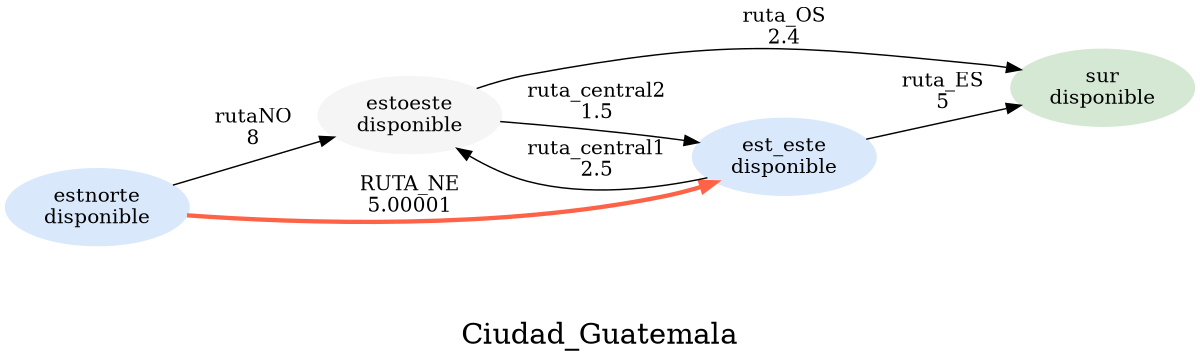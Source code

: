 digraph finite_state_machine {
	rankdir=LR size="8,5"
	label="\n\nCiudad_Guatemala
"
	fontsize=20
	node [color="#dae8fc" shape=ellipse style=filled]
	"estnorte
disponible"
	node [color="#f5f5f5" shape=ellipse style=filled]
	"estoeste
disponible"
	node [color="#dae8fc" shape=ellipse style=filled]
	"est_este
disponible"
	node [color="#d5e8d4" shape=ellipse style=filled]
	"sur
disponible"
	edge [color=black penwidth=""]
	"est_este
disponible" -> "estoeste
disponible" [label="ruta_central1
2.5"]
	edge [color=black penwidth=""]
	"estoeste
disponible" -> "est_este
disponible" [label="ruta_central2
1.5"]
	edge [color=black penwidth=""]
	"estnorte
disponible" -> "estoeste
disponible" [label="rutaNO
8"]
	edge [color="#FF6347" penwidth=3]
	"estnorte
disponible" -> "est_este
disponible" [label="RUTA_NE
5.00001"]
	edge [color=black penwidth=""]
	"estoeste
disponible" -> "sur
disponible" [label="ruta_OS
2.4"]
	edge [color=black penwidth=""]
	"est_este
disponible" -> "sur
disponible" [label="ruta_ES
5"]
}
